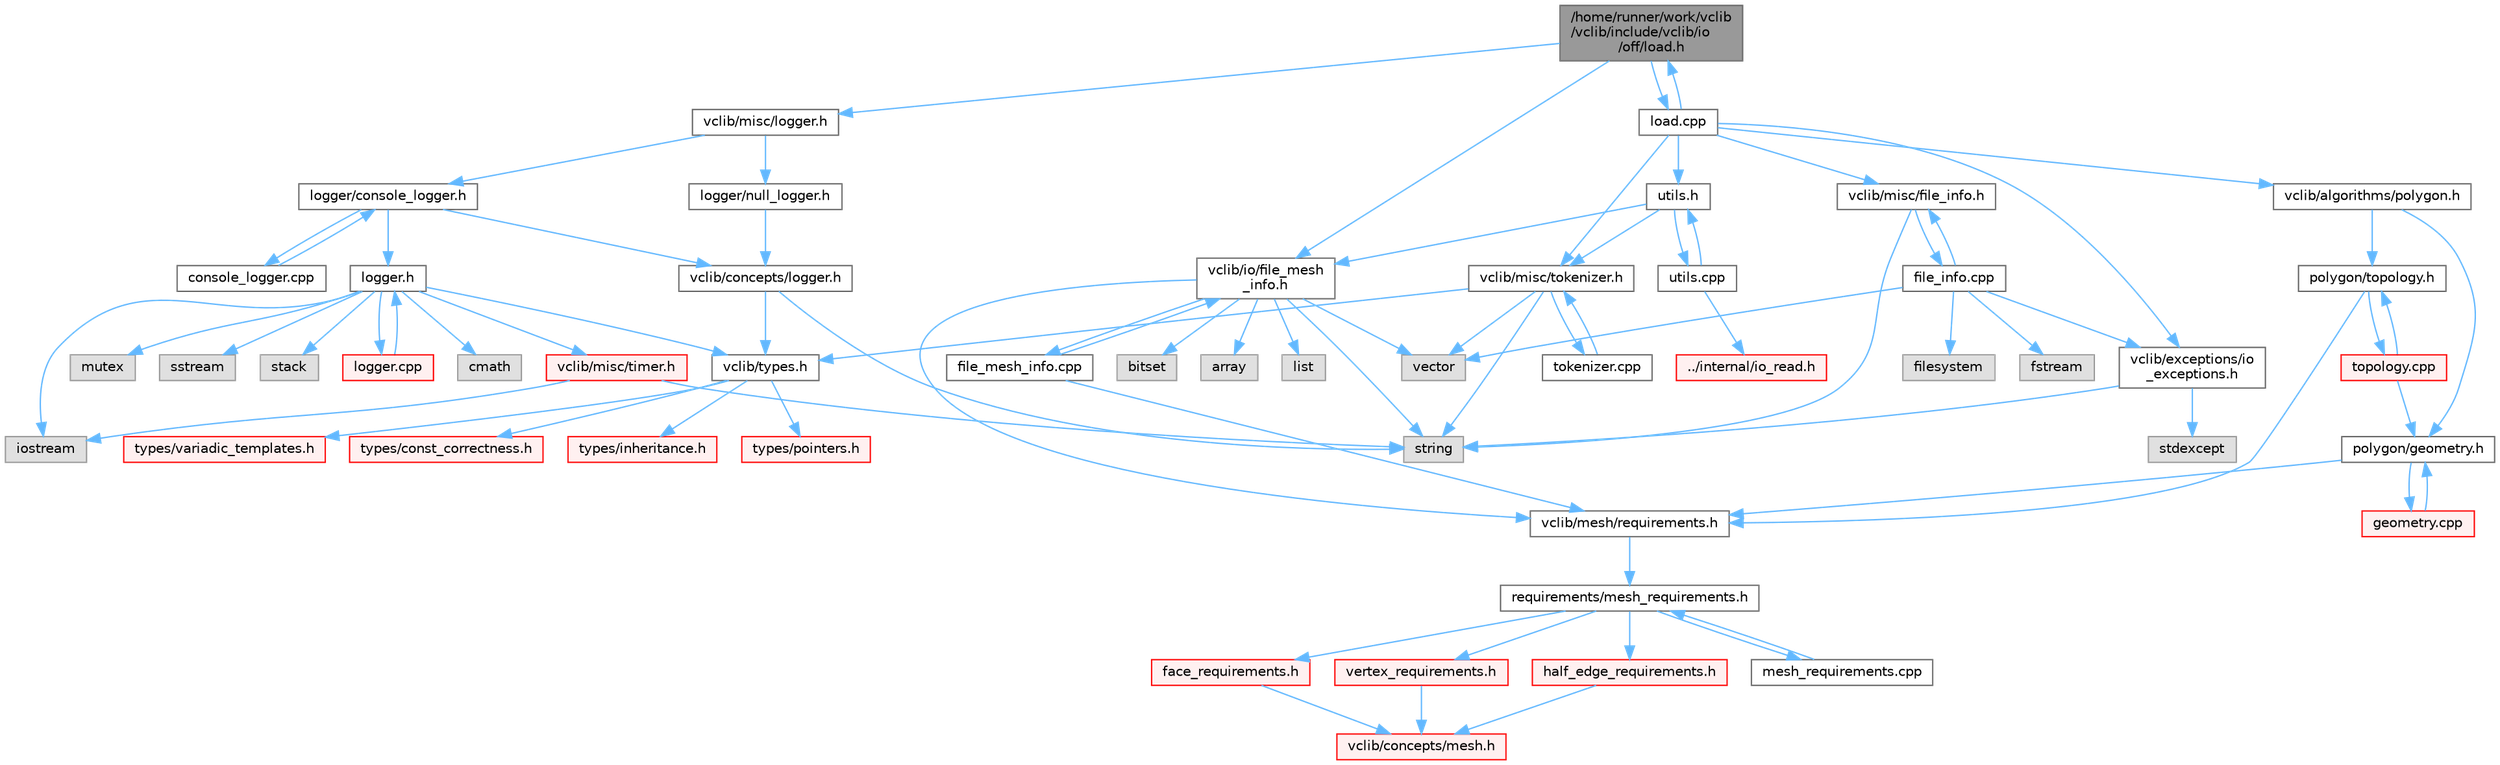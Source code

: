 digraph "/home/runner/work/vclib/vclib/include/vclib/io/off/load.h"
{
 // LATEX_PDF_SIZE
  bgcolor="transparent";
  edge [fontname=Helvetica,fontsize=10,labelfontname=Helvetica,labelfontsize=10];
  node [fontname=Helvetica,fontsize=10,shape=box,height=0.2,width=0.4];
  Node1 [label="/home/runner/work/vclib\l/vclib/include/vclib/io\l/off/load.h",height=0.2,width=0.4,color="gray40", fillcolor="grey60", style="filled", fontcolor="black",tooltip=" "];
  Node1 -> Node2 [color="steelblue1",style="solid"];
  Node2 [label="vclib/io/file_mesh\l_info.h",height=0.2,width=0.4,color="grey40", fillcolor="white", style="filled",URL="$file__mesh__info_8h.html",tooltip=" "];
  Node2 -> Node3 [color="steelblue1",style="solid"];
  Node3 [label="array",height=0.2,width=0.4,color="grey60", fillcolor="#E0E0E0", style="filled",tooltip=" "];
  Node2 -> Node4 [color="steelblue1",style="solid"];
  Node4 [label="list",height=0.2,width=0.4,color="grey60", fillcolor="#E0E0E0", style="filled",tooltip=" "];
  Node2 -> Node5 [color="steelblue1",style="solid"];
  Node5 [label="string",height=0.2,width=0.4,color="grey60", fillcolor="#E0E0E0", style="filled",tooltip=" "];
  Node2 -> Node6 [color="steelblue1",style="solid"];
  Node6 [label="vector",height=0.2,width=0.4,color="grey60", fillcolor="#E0E0E0", style="filled",tooltip=" "];
  Node2 -> Node7 [color="steelblue1",style="solid"];
  Node7 [label="bitset",height=0.2,width=0.4,color="grey60", fillcolor="#E0E0E0", style="filled",tooltip=" "];
  Node2 -> Node8 [color="steelblue1",style="solid"];
  Node8 [label="vclib/mesh/requirements.h",height=0.2,width=0.4,color="grey40", fillcolor="white", style="filled",URL="$requirements_8h.html",tooltip=" "];
  Node8 -> Node9 [color="steelblue1",style="solid"];
  Node9 [label="requirements/mesh_requirements.h",height=0.2,width=0.4,color="grey40", fillcolor="white", style="filled",URL="$mesh__requirements_8h.html",tooltip=" "];
  Node9 -> Node10 [color="steelblue1",style="solid"];
  Node10 [label="half_edge_requirements.h",height=0.2,width=0.4,color="red", fillcolor="#FFF0F0", style="filled",URL="$half__edge__requirements_8h.html",tooltip=" "];
  Node10 -> Node11 [color="steelblue1",style="solid"];
  Node11 [label="vclib/concepts/mesh.h",height=0.2,width=0.4,color="red", fillcolor="#FFF0F0", style="filled",URL="$concepts_2mesh_8h.html",tooltip=" "];
  Node9 -> Node151 [color="steelblue1",style="solid"];
  Node151 [label="face_requirements.h",height=0.2,width=0.4,color="red", fillcolor="#FFF0F0", style="filled",URL="$face__requirements_8h.html",tooltip=" "];
  Node151 -> Node11 [color="steelblue1",style="solid"];
  Node9 -> Node71 [color="steelblue1",style="solid"];
  Node71 [label="vertex_requirements.h",height=0.2,width=0.4,color="red", fillcolor="#FFF0F0", style="filled",URL="$vertex__requirements_8h.html",tooltip=" "];
  Node71 -> Node11 [color="steelblue1",style="solid"];
  Node9 -> Node176 [color="steelblue1",style="solid"];
  Node176 [label="mesh_requirements.cpp",height=0.2,width=0.4,color="grey40", fillcolor="white", style="filled",URL="$mesh__requirements_8cpp.html",tooltip=" "];
  Node176 -> Node9 [color="steelblue1",style="solid"];
  Node2 -> Node177 [color="steelblue1",style="solid"];
  Node177 [label="file_mesh_info.cpp",height=0.2,width=0.4,color="grey40", fillcolor="white", style="filled",URL="$file__mesh__info_8cpp.html",tooltip=" "];
  Node177 -> Node2 [color="steelblue1",style="solid"];
  Node177 -> Node8 [color="steelblue1",style="solid"];
  Node1 -> Node178 [color="steelblue1",style="solid"];
  Node178 [label="vclib/misc/logger.h",height=0.2,width=0.4,color="grey40", fillcolor="white", style="filled",URL="$misc_2logger_8h.html",tooltip=" "];
  Node178 -> Node179 [color="steelblue1",style="solid"];
  Node179 [label="logger/console_logger.h",height=0.2,width=0.4,color="grey40", fillcolor="white", style="filled",URL="$console__logger_8h.html",tooltip=" "];
  Node179 -> Node180 [color="steelblue1",style="solid"];
  Node180 [label="logger.h",height=0.2,width=0.4,color="grey40", fillcolor="white", style="filled",URL="$misc_2logger_2logger_8h.html",tooltip=" "];
  Node180 -> Node40 [color="steelblue1",style="solid"];
  Node40 [label="cmath",height=0.2,width=0.4,color="grey60", fillcolor="#E0E0E0", style="filled",tooltip=" "];
  Node180 -> Node181 [color="steelblue1",style="solid"];
  Node181 [label="iostream",height=0.2,width=0.4,color="grey60", fillcolor="#E0E0E0", style="filled",tooltip=" "];
  Node180 -> Node182 [color="steelblue1",style="solid"];
  Node182 [label="mutex",height=0.2,width=0.4,color="grey60", fillcolor="#E0E0E0", style="filled",tooltip=" "];
  Node180 -> Node183 [color="steelblue1",style="solid"];
  Node183 [label="sstream",height=0.2,width=0.4,color="grey60", fillcolor="#E0E0E0", style="filled",tooltip=" "];
  Node180 -> Node184 [color="steelblue1",style="solid"];
  Node184 [label="stack",height=0.2,width=0.4,color="grey60", fillcolor="#E0E0E0", style="filled",tooltip=" "];
  Node180 -> Node185 [color="steelblue1",style="solid"];
  Node185 [label="vclib/misc/timer.h",height=0.2,width=0.4,color="red", fillcolor="#FFF0F0", style="filled",URL="$timer_8h.html",tooltip=" "];
  Node185 -> Node181 [color="steelblue1",style="solid"];
  Node185 -> Node5 [color="steelblue1",style="solid"];
  Node180 -> Node15 [color="steelblue1",style="solid"];
  Node15 [label="vclib/types.h",height=0.2,width=0.4,color="grey40", fillcolor="white", style="filled",URL="$types_8h.html",tooltip=" "];
  Node15 -> Node16 [color="steelblue1",style="solid"];
  Node16 [label="types/const_correctness.h",height=0.2,width=0.4,color="red", fillcolor="#FFF0F0", style="filled",URL="$types_2const__correctness_8h.html",tooltip=" "];
  Node15 -> Node18 [color="steelblue1",style="solid"];
  Node18 [label="types/inheritance.h",height=0.2,width=0.4,color="red", fillcolor="#FFF0F0", style="filled",URL="$inheritance_8h.html",tooltip=" "];
  Node15 -> Node19 [color="steelblue1",style="solid"];
  Node19 [label="types/pointers.h",height=0.2,width=0.4,color="red", fillcolor="#FFF0F0", style="filled",URL="$types_2pointers_8h.html",tooltip=" "];
  Node15 -> Node20 [color="steelblue1",style="solid"];
  Node20 [label="types/variadic_templates.h",height=0.2,width=0.4,color="red", fillcolor="#FFF0F0", style="filled",URL="$variadic__templates_8h.html",tooltip=" "];
  Node180 -> Node189 [color="steelblue1",style="solid"];
  Node189 [label="logger.cpp",height=0.2,width=0.4,color="red", fillcolor="#FFF0F0", style="filled",URL="$logger_8cpp.html",tooltip=" "];
  Node189 -> Node180 [color="steelblue1",style="solid"];
  Node179 -> Node191 [color="steelblue1",style="solid"];
  Node191 [label="vclib/concepts/logger.h",height=0.2,width=0.4,color="grey40", fillcolor="white", style="filled",URL="$concepts_2logger_8h.html",tooltip=" "];
  Node191 -> Node5 [color="steelblue1",style="solid"];
  Node191 -> Node15 [color="steelblue1",style="solid"];
  Node179 -> Node192 [color="steelblue1",style="solid"];
  Node192 [label="console_logger.cpp",height=0.2,width=0.4,color="grey40", fillcolor="white", style="filled",URL="$console__logger_8cpp.html",tooltip=" "];
  Node192 -> Node179 [color="steelblue1",style="solid"];
  Node178 -> Node193 [color="steelblue1",style="solid"];
  Node193 [label="logger/null_logger.h",height=0.2,width=0.4,color="grey40", fillcolor="white", style="filled",URL="$null__logger_8h.html",tooltip=" "];
  Node193 -> Node191 [color="steelblue1",style="solid"];
  Node1 -> Node194 [color="steelblue1",style="solid"];
  Node194 [label="load.cpp",height=0.2,width=0.4,color="grey40", fillcolor="white", style="filled",URL="$off_2load_8cpp.html",tooltip=" "];
  Node194 -> Node1 [color="steelblue1",style="solid"];
  Node194 -> Node195 [color="steelblue1",style="solid"];
  Node195 [label="vclib/algorithms/polygon.h",height=0.2,width=0.4,color="grey40", fillcolor="white", style="filled",URL="$algorithms_2polygon_8h.html",tooltip=" "];
  Node195 -> Node196 [color="steelblue1",style="solid"];
  Node196 [label="polygon/geometry.h",height=0.2,width=0.4,color="grey40", fillcolor="white", style="filled",URL="$geometry_8h.html",tooltip=" "];
  Node196 -> Node8 [color="steelblue1",style="solid"];
  Node196 -> Node197 [color="steelblue1",style="solid"];
  Node197 [label="geometry.cpp",height=0.2,width=0.4,color="red", fillcolor="#FFF0F0", style="filled",URL="$geometry_8cpp.html",tooltip=" "];
  Node197 -> Node196 [color="steelblue1",style="solid"];
  Node195 -> Node230 [color="steelblue1",style="solid"];
  Node230 [label="polygon/topology.h",height=0.2,width=0.4,color="grey40", fillcolor="white", style="filled",URL="$polygon_2topology_8h.html",tooltip=" "];
  Node230 -> Node8 [color="steelblue1",style="solid"];
  Node230 -> Node231 [color="steelblue1",style="solid"];
  Node231 [label="topology.cpp",height=0.2,width=0.4,color="red", fillcolor="#FFF0F0", style="filled",URL="$polygon_2topology_8cpp.html",tooltip=" "];
  Node231 -> Node230 [color="steelblue1",style="solid"];
  Node231 -> Node196 [color="steelblue1",style="solid"];
  Node194 -> Node241 [color="steelblue1",style="solid"];
  Node241 [label="vclib/exceptions/io\l_exceptions.h",height=0.2,width=0.4,color="grey40", fillcolor="white", style="filled",URL="$io__exceptions_8h.html",tooltip=" "];
  Node241 -> Node74 [color="steelblue1",style="solid"];
  Node74 [label="stdexcept",height=0.2,width=0.4,color="grey60", fillcolor="#E0E0E0", style="filled",tooltip=" "];
  Node241 -> Node5 [color="steelblue1",style="solid"];
  Node194 -> Node242 [color="steelblue1",style="solid"];
  Node242 [label="vclib/misc/file_info.h",height=0.2,width=0.4,color="grey40", fillcolor="white", style="filled",URL="$file__info_8h.html",tooltip=" "];
  Node242 -> Node5 [color="steelblue1",style="solid"];
  Node242 -> Node243 [color="steelblue1",style="solid"];
  Node243 [label="file_info.cpp",height=0.2,width=0.4,color="grey40", fillcolor="white", style="filled",URL="$file__info_8cpp.html",tooltip=" "];
  Node243 -> Node242 [color="steelblue1",style="solid"];
  Node243 -> Node244 [color="steelblue1",style="solid"];
  Node244 [label="fstream",height=0.2,width=0.4,color="grey60", fillcolor="#E0E0E0", style="filled",tooltip=" "];
  Node243 -> Node245 [color="steelblue1",style="solid"];
  Node245 [label="filesystem",height=0.2,width=0.4,color="grey60", fillcolor="#E0E0E0", style="filled",tooltip=" "];
  Node243 -> Node6 [color="steelblue1",style="solid"];
  Node243 -> Node241 [color="steelblue1",style="solid"];
  Node194 -> Node246 [color="steelblue1",style="solid"];
  Node246 [label="vclib/misc/tokenizer.h",height=0.2,width=0.4,color="grey40", fillcolor="white", style="filled",URL="$tokenizer_8h.html",tooltip=" "];
  Node246 -> Node5 [color="steelblue1",style="solid"];
  Node246 -> Node6 [color="steelblue1",style="solid"];
  Node246 -> Node15 [color="steelblue1",style="solid"];
  Node246 -> Node247 [color="steelblue1",style="solid"];
  Node247 [label="tokenizer.cpp",height=0.2,width=0.4,color="grey40", fillcolor="white", style="filled",URL="$tokenizer_8cpp.html",tooltip=" "];
  Node247 -> Node246 [color="steelblue1",style="solid"];
  Node194 -> Node248 [color="steelblue1",style="solid"];
  Node248 [label="utils.h",height=0.2,width=0.4,color="grey40", fillcolor="white", style="filled",URL="$utils_8h.html",tooltip=" "];
  Node248 -> Node246 [color="steelblue1",style="solid"];
  Node248 -> Node2 [color="steelblue1",style="solid"];
  Node248 -> Node249 [color="steelblue1",style="solid"];
  Node249 [label="utils.cpp",height=0.2,width=0.4,color="grey40", fillcolor="white", style="filled",URL="$utils_8cpp.html",tooltip=" "];
  Node249 -> Node248 [color="steelblue1",style="solid"];
  Node249 -> Node250 [color="steelblue1",style="solid"];
  Node250 [label="../internal/io_read.h",height=0.2,width=0.4,color="red", fillcolor="#FFF0F0", style="filled",URL="$io__read_8h.html",tooltip=" "];
}
